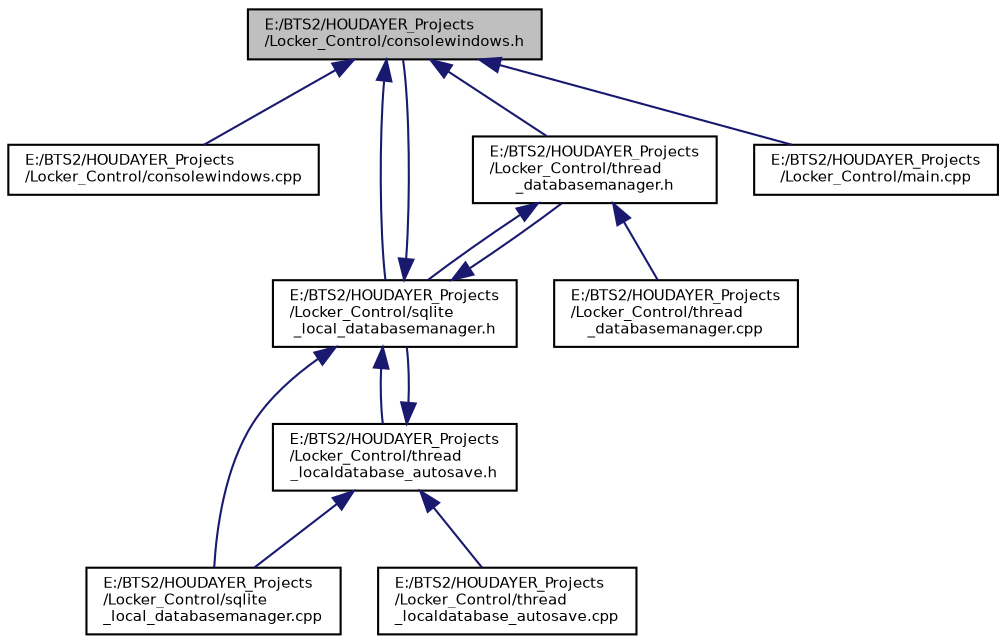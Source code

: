digraph "E:/BTS2/HOUDAYER_Projects/Locker_Control/consolewindows.h"
{
 // INTERACTIVE_SVG=YES
  bgcolor="transparent";
  edge [fontname="Helvetica",fontsize="7",labelfontname="Helvetica",labelfontsize="7"];
  node [fontname="Helvetica",fontsize="7",shape=record];
  Node1 [label="E:/BTS2/HOUDAYER_Projects\l/Locker_Control/consolewindows.h",height=0.2,width=0.4,color="black", fillcolor="grey75", style="filled", fontcolor="black"];
  Node1 -> Node2 [dir="back",color="midnightblue",fontsize="7",style="solid",fontname="Helvetica"];
  Node2 [label="E:/BTS2/HOUDAYER_Projects\l/Locker_Control/consolewindows.cpp",height=0.2,width=0.4,color="black",URL="$consolewindows_8cpp.html"];
  Node1 -> Node3 [dir="back",color="midnightblue",fontsize="7",style="solid",fontname="Helvetica"];
  Node3 [label="E:/BTS2/HOUDAYER_Projects\l/Locker_Control/thread\l_databasemanager.h",height=0.2,width=0.4,color="black",URL="$thread__databasemanager_8h.html"];
  Node3 -> Node4 [dir="back",color="midnightblue",fontsize="7",style="solid",fontname="Helvetica"];
  Node4 [label="E:/BTS2/HOUDAYER_Projects\l/Locker_Control/sqlite\l_local_databasemanager.h",height=0.2,width=0.4,color="black",URL="$sqlite__local__databasemanager_8h.html"];
  Node4 -> Node1 [dir="back",color="midnightblue",fontsize="7",style="solid",fontname="Helvetica"];
  Node4 -> Node3 [dir="back",color="midnightblue",fontsize="7",style="solid",fontname="Helvetica"];
  Node4 -> Node5 [dir="back",color="midnightblue",fontsize="7",style="solid",fontname="Helvetica"];
  Node5 [label="E:/BTS2/HOUDAYER_Projects\l/Locker_Control/thread\l_localdatabase_autosave.h",height=0.2,width=0.4,color="black",URL="$thread__localdatabase__autosave_8h.html"];
  Node5 -> Node4 [dir="back",color="midnightblue",fontsize="7",style="solid",fontname="Helvetica"];
  Node5 -> Node6 [dir="back",color="midnightblue",fontsize="7",style="solid",fontname="Helvetica"];
  Node6 [label="E:/BTS2/HOUDAYER_Projects\l/Locker_Control/sqlite\l_local_databasemanager.cpp",height=0.2,width=0.4,color="black",URL="$sqlite__local__databasemanager_8cpp.html"];
  Node5 -> Node7 [dir="back",color="midnightblue",fontsize="7",style="solid",fontname="Helvetica"];
  Node7 [label="E:/BTS2/HOUDAYER_Projects\l/Locker_Control/thread\l_localdatabase_autosave.cpp",height=0.2,width=0.4,color="black",URL="$thread__localdatabase__autosave_8cpp.html"];
  Node4 -> Node6 [dir="back",color="midnightblue",fontsize="7",style="solid",fontname="Helvetica"];
  Node3 -> Node8 [dir="back",color="midnightblue",fontsize="7",style="solid",fontname="Helvetica"];
  Node8 [label="E:/BTS2/HOUDAYER_Projects\l/Locker_Control/thread\l_databasemanager.cpp",height=0.2,width=0.4,color="black",URL="$thread__databasemanager_8cpp.html"];
  Node1 -> Node4 [dir="back",color="midnightblue",fontsize="7",style="solid",fontname="Helvetica"];
  Node1 -> Node9 [dir="back",color="midnightblue",fontsize="7",style="solid",fontname="Helvetica"];
  Node9 [label="E:/BTS2/HOUDAYER_Projects\l/Locker_Control/main.cpp",height=0.2,width=0.4,color="black",URL="$main_8cpp.html"];
}
